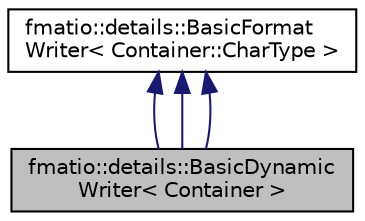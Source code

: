digraph "fmatio::details::BasicDynamicWriter&lt; Container &gt;"
{
 // LATEX_PDF_SIZE
  edge [fontname="Helvetica",fontsize="10",labelfontname="Helvetica",labelfontsize="10"];
  node [fontname="Helvetica",fontsize="10",shape=record];
  Node1 [label="fmatio::details::BasicDynamic\lWriter\< Container \>",height=0.2,width=0.4,color="black", fillcolor="grey75", style="filled", fontcolor="black",tooltip="A dynamic writer that appends format arguments' values."];
  Node2 -> Node1 [dir="back",color="midnightblue",fontsize="10",style="solid",fontname="Helvetica"];
  Node2 [label="fmatio::details::BasicFormat\lWriter\< Container::CharType \>",height=0.2,width=0.4,color="black", fillcolor="white", style="filled",URL="$classfmatio_1_1details_1_1BasicFormatWriter.html",tooltip=" "];
  Node2 -> Node1 [dir="back",color="midnightblue",fontsize="10",style="solid",fontname="Helvetica"];
  Node2 -> Node1 [dir="back",color="midnightblue",fontsize="10",style="solid",fontname="Helvetica"];
}
